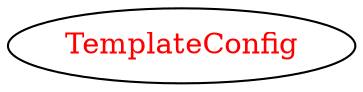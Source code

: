 digraph dependencyGraph {
 concentrate=true;
 ranksep="2.0";
 rankdir="LR"; 
 splines="ortho";
"TemplateConfig" [fontcolor="red"];
}